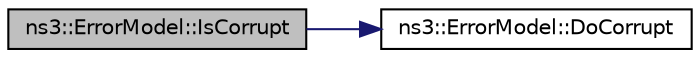digraph "ns3::ErrorModel::IsCorrupt"
{
  edge [fontname="Helvetica",fontsize="10",labelfontname="Helvetica",labelfontsize="10"];
  node [fontname="Helvetica",fontsize="10",shape=record];
  rankdir="LR";
  Node1 [label="ns3::ErrorModel::IsCorrupt",height=0.2,width=0.4,color="black", fillcolor="grey75", style="filled", fontcolor="black"];
  Node1 -> Node2 [color="midnightblue",fontsize="10",style="solid"];
  Node2 [label="ns3::ErrorModel::DoCorrupt",height=0.2,width=0.4,color="black", fillcolor="white", style="filled",URL="$d8/d63/classns3_1_1ErrorModel.html#a7be074c59511ef72066d17a37036a0e0"];
}
